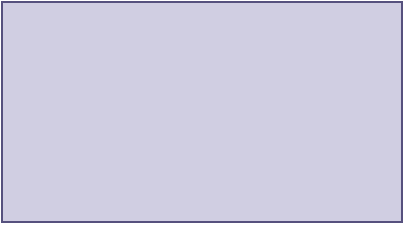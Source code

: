 <mxfile>
    <diagram id="FNBZDS1e37asAAPi-iRf" name="Page-1">
        <mxGraphModel dx="814" dy="820" grid="1" gridSize="10" guides="1" tooltips="1" connect="1" arrows="1" fold="1" page="1" pageScale="1" pageWidth="850" pageHeight="1100" math="0" shadow="0">
            <root>
                <mxCell id="0"/>
                <mxCell id="1" parent="0"/>
                <mxCell id="3" value="" style="whiteSpace=wrap;html=1;fillColor=#d0cee2;strokeColor=#56517e;" vertex="1" parent="1">
                    <mxGeometry x="340" y="150" width="200" height="110" as="geometry"/>
                </mxCell>
            </root>
        </mxGraphModel>
    </diagram>
</mxfile>